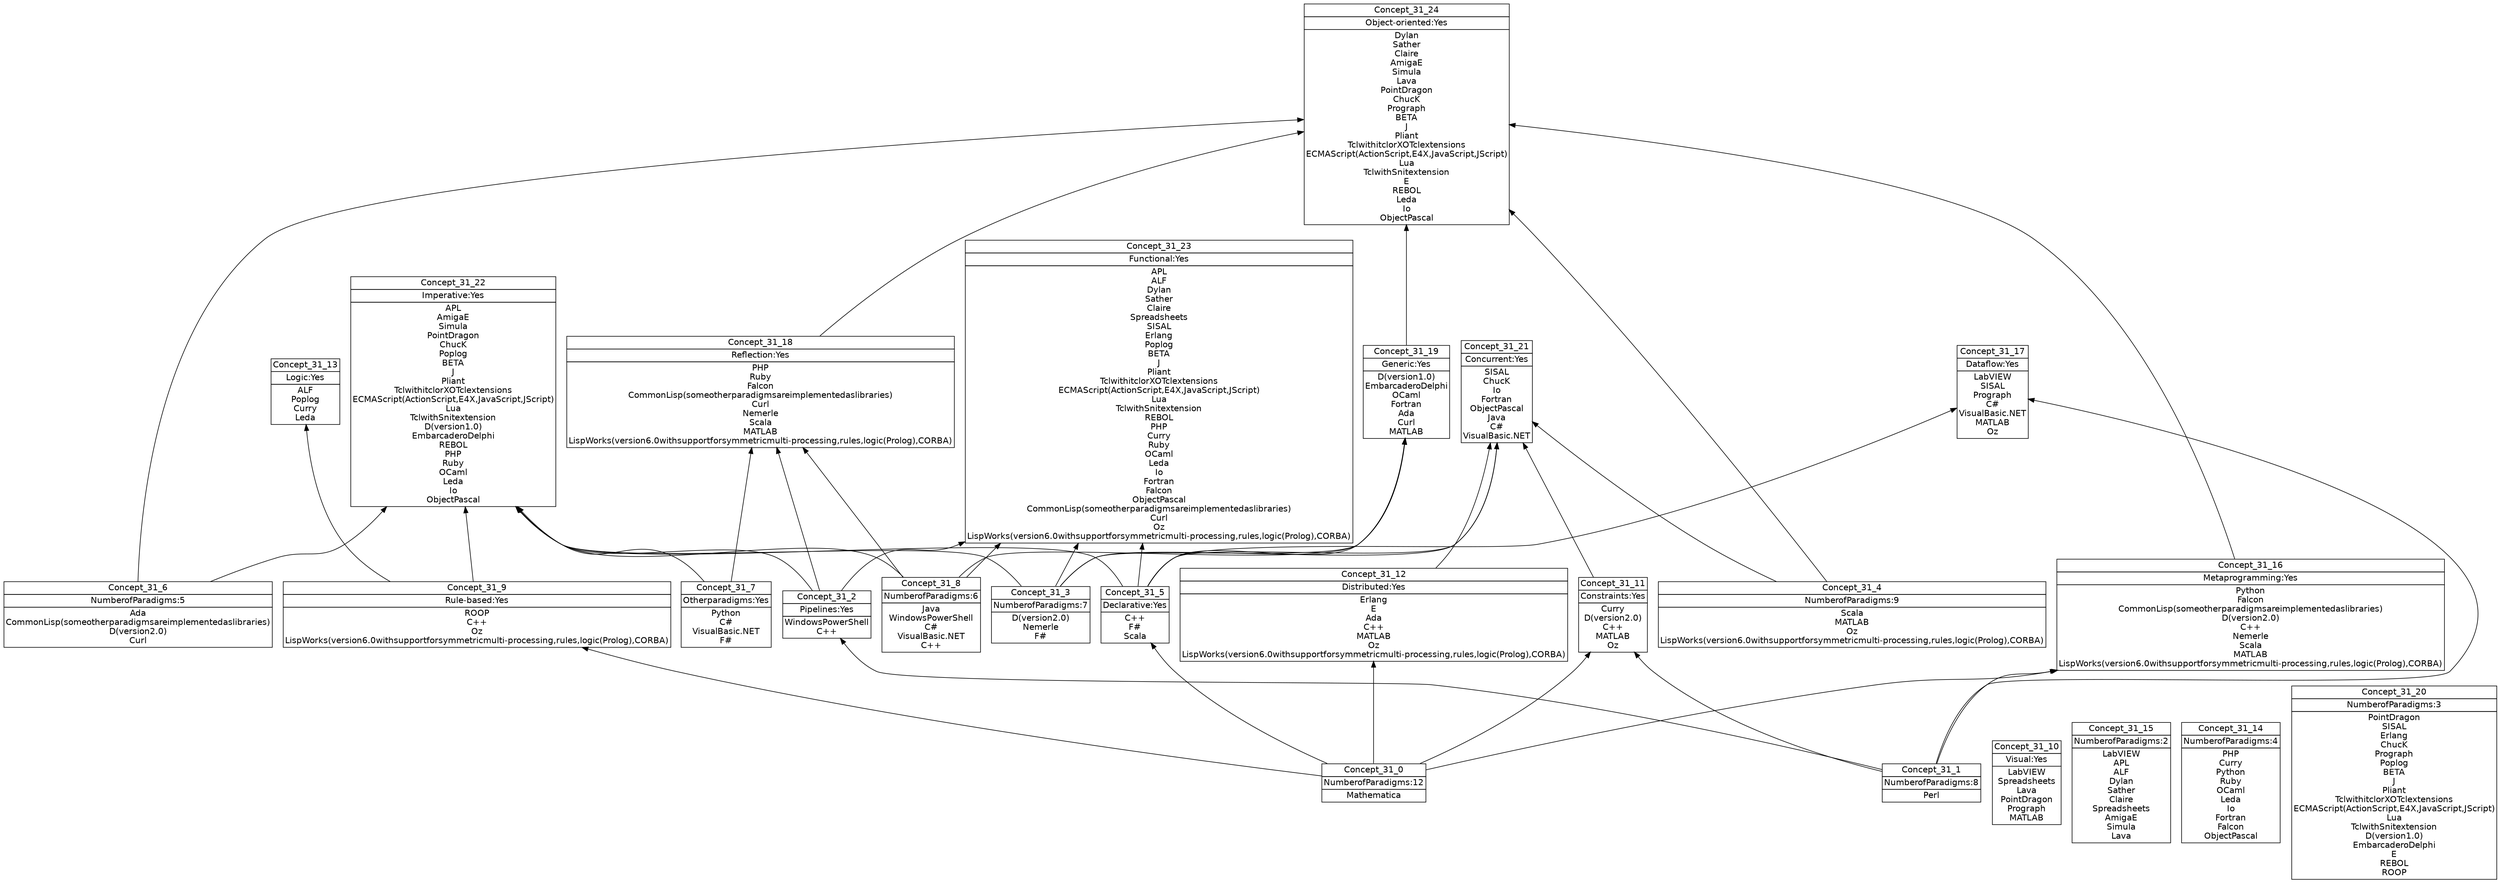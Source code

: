 digraph G { 
	rankdir=BT;
	margin=0;
	node [margin="0.03,0.03",fontname="DejaVu Sans"];
	ranksep=0.3;
	nodesep=0.2;
//graph[label="name:31,concept number:25,object number:56,attribute number:25"
7 [shape=none,label=<<table border="0" cellborder="1" cellspacing="0" port="p"><tr><td>Concept_31_1</td></tr><tr><td>Num­berofPara­digms:8<br/></td></tr><tr><td>Perl<br/></td></tr></table>>];
8 [shape=none,label=<<table border="0" cellborder="1" cellspacing="0" port="p"><tr><td>Concept_31_0</td></tr><tr><td>Num­berofPara­digms:12<br/></td></tr><tr><td>Mathematica<br/></td></tr></table>>];
2 [shape=none,label=<<table border="0" cellborder="1" cellspacing="0" port="p"><tr><td>Concept_31_3</td></tr><tr><td>Num­berofPara­digms:7<br/></td></tr><tr><td>D(version2.0)<br/>Nemerle<br/>F#<br/></td></tr></table>>];
21 [shape=none,label=<<table border="0" cellborder="1" cellspacing="0" port="p"><tr><td>Concept_31_2</td></tr><tr><td>Pipe­lines:Yes<br/></td></tr><tr><td>WindowsPowerShell<br/>C++<br/></td></tr></table>>];
12 [shape=none,label=<<table border="0" cellborder="1" cellspacing="0" port="p"><tr><td>Concept_31_5</td></tr><tr><td>De­clar­at­ive:Yes<br/></td></tr><tr><td>C++<br/>F#<br/>Scala<br/></td></tr></table>>];
4 [shape=none,label=<<table border="0" cellborder="1" cellspacing="0" port="p"><tr><td>Concept_31_6</td></tr><tr><td>Num­berofPara­digms:5<br/></td></tr><tr><td>Ada<br/>CommonLisp(someotherparadigmsareimplementedaslibraries)<br/>D(version2.0)<br/>Curl<br/></td></tr></table>>];
6 [shape=none,label=<<table border="0" cellborder="1" cellspacing="0" port="p"><tr><td>Concept_31_4</td></tr><tr><td>Num­berofPara­digms:9<br/></td></tr><tr><td>Scala<br/>MATLAB<br/>Oz<br/>LispWorks(version6.0withsupportforsymmetricmulti-processing,rules,logic(Prolog),CORBA)<br/></td></tr></table>>];
23 [shape=none,label=<<table border="0" cellborder="1" cellspacing="0" port="p"><tr><td>Concept_31_9</td></tr><tr><td>Rule-based:Yes<br/></td></tr><tr><td>ROOP<br/>C++<br/>Oz<br/>LispWorks(version6.0withsupportforsymmetricmulti-processing,rules,logic(Prolog),CORBA)<br/></td></tr></table>>];
3 [shape=none,label=<<table border="0" cellborder="1" cellspacing="0" port="p"><tr><td>Concept_31_8</td></tr><tr><td>Num­berofPara­digms:6<br/></td></tr><tr><td>Java<br/>WindowsPowerShell<br/>C#<br/>VisualBasic.NET<br/>C++<br/></td></tr></table>>];
22 [shape=none,label=<<table border="0" cellborder="1" cellspacing="0" port="p"><tr><td>Concept_31_10</td></tr><tr><td>Visu­al:Yes<br/></td></tr><tr><td>LabVIEW<br/>Spreadsheets<br/>Lava<br/>PointDragon<br/>Prograph<br/>MATLAB<br/></td></tr></table>>];
10 [shape=none,label=<<table border="0" cellborder="1" cellspacing="0" port="p"><tr><td>Concept_31_11</td></tr><tr><td>Con­straints:Yes<br/></td></tr><tr><td>Curry<br/>D(version2.0)<br/>C++<br/>MATLAB<br/>Oz<br/></td></tr></table>>];
13 [shape=none,label=<<table border="0" cellborder="1" cellspacing="0" port="p"><tr><td>Concept_31_12</td></tr><tr><td>Dis­trib­uted:Yes<br/></td></tr><tr><td>Erlang<br/>E<br/>Ada<br/>C++<br/>MATLAB<br/>Oz<br/>LispWorks(version6.0withsupportforsymmetricmulti-processing,rules,logic(Prolog),CORBA)<br/></td></tr></table>>];
18 [shape=none,label=<<table border="0" cellborder="1" cellspacing="0" port="p"><tr><td>Concept_31_13</td></tr><tr><td>Lo­gic:Yes<br/></td></tr><tr><td>ALF<br/>Poplog<br/>Curry<br/>Leda<br/></td></tr></table>>];
1 [shape=none,label=<<table border="0" cellborder="1" cellspacing="0" port="p"><tr><td>Concept_31_15</td></tr><tr><td>Num­berofPara­digms:2<br/></td></tr><tr><td>LabVIEW<br/>APL<br/>ALF<br/>Dylan<br/>Sather<br/>Claire<br/>Spreadsheets<br/>AmigaE<br/>Simula<br/>Lava<br/></td></tr></table>>];
5 [shape=none,label=<<table border="0" cellborder="1" cellspacing="0" port="p"><tr><td>Concept_31_14</td></tr><tr><td>Num­berofPara­digms:4<br/></td></tr><tr><td>PHP<br/>Curry<br/>Python<br/>Ruby<br/>OCaml<br/>Leda<br/>Io<br/>Fortran<br/>Falcon<br/>ObjectPascal<br/></td></tr></table>>];
15 [shape=none,label=<<table border="0" cellborder="1" cellspacing="0" port="p"><tr><td>Concept_31_16</td></tr><tr><td>Meta­pro­gram­ming:Yes<br/></td></tr><tr><td>Python<br/>Falcon<br/>CommonLisp(someotherparadigmsareimplementedaslibraries)<br/>D(version2.0)<br/>C++<br/>Nemerle<br/>Scala<br/>MATLAB<br/>LispWorks(version6.0withsupportforsymmetricmulti-processing,rules,logic(Prolog),CORBA)<br/></td></tr></table>>];
11 [shape=none,label=<<table border="0" cellborder="1" cellspacing="0" port="p"><tr><td>Concept_31_17</td></tr><tr><td>Data­flow:Yes<br/></td></tr><tr><td>LabVIEW<br/>SISAL<br/>Prograph<br/>C#<br/>VisualBasic.NET<br/>MATLAB<br/>Oz<br/></td></tr></table>>];
16 [shape=none,label=<<table border="0" cellborder="1" cellspacing="0" port="p"><tr><td>Concept_31_19</td></tr><tr><td>Gen­er­ic:Yes<br/></td></tr><tr><td>D(version1.0)<br/>EmbarcaderoDelphi<br/>OCaml<br/>Fortran<br/>Ada<br/>Curl<br/>MATLAB<br/></td></tr></table>>];
19 [shape=none,label=<<table border="0" cellborder="1" cellspacing="0" port="p"><tr><td>Concept_31_18</td></tr><tr><td>Re­flec­tion:Yes<br/></td></tr><tr><td>PHP<br/>Ruby<br/>Falcon<br/>CommonLisp(someotherparadigmsareimplementedaslibraries)<br/>Curl<br/>Nemerle<br/>Scala<br/>MATLAB<br/>LispWorks(version6.0withsupportforsymmetricmulti-processing,rules,logic(Prolog),CORBA)<br/></td></tr></table>>];
0 [shape=none,label=<<table border="0" cellborder="1" cellspacing="0" port="p"><tr><td>Concept_31_20</td></tr><tr><td>Num­berofPara­digms:3<br/></td></tr><tr><td>PointDragon<br/>SISAL<br/>Erlang<br/>ChucK<br/>Prograph<br/>Poplog<br/>BETA<br/>J<br/>Pliant<br/>TclwithitclorXOTclextensions<br/>ECMAScript(ActionScript,E4X,JavaScript,JScript)<br/>Lua<br/>TclwithSnitextension<br/>D(version1.0)<br/>EmbarcaderoDelphi<br/>E<br/>REBOL<br/>ROOP<br/></td></tr></table>>];
9 [shape=none,label=<<table border="0" cellborder="1" cellspacing="0" port="p"><tr><td>Concept_31_21</td></tr><tr><td>Con­cur­rent:Yes<br/></td></tr><tr><td>SISAL<br/>ChucK<br/>Io<br/>Fortran<br/>ObjectPascal<br/>Java<br/>C#<br/>VisualBasic.NET<br/></td></tr></table>>];
17 [shape=none,label=<<table border="0" cellborder="1" cellspacing="0" port="p"><tr><td>Concept_31_22</td></tr><tr><td>Im­per­at­ive:Yes<br/></td></tr><tr><td>APL<br/>AmigaE<br/>Simula<br/>PointDragon<br/>ChucK<br/>Poplog<br/>BETA<br/>J<br/>Pliant<br/>TclwithitclorXOTclextensions<br/>ECMAScript(ActionScript,E4X,JavaScript,JScript)<br/>Lua<br/>TclwithSnitextension<br/>D(version1.0)<br/>EmbarcaderoDelphi<br/>REBOL<br/>PHP<br/>Ruby<br/>OCaml<br/>Leda<br/>Io<br/>ObjectPascal<br/></td></tr></table>>];
14 [shape=none,label=<<table border="0" cellborder="1" cellspacing="0" port="p"><tr><td>Concept_31_23</td></tr><tr><td>Func­tion­al:Yes<br/></td></tr><tr><td>APL<br/>ALF<br/>Dylan<br/>Sather<br/>Claire<br/>Spreadsheets<br/>SISAL<br/>Erlang<br/>Poplog<br/>BETA<br/>J<br/>Pliant<br/>TclwithitclorXOTclextensions<br/>ECMAScript(ActionScript,E4X,JavaScript,JScript)<br/>Lua<br/>TclwithSnitextension<br/>REBOL<br/>PHP<br/>Curry<br/>Ruby<br/>OCaml<br/>Leda<br/>Io<br/>Fortran<br/>Falcon<br/>ObjectPascal<br/>CommonLisp(someotherparadigmsareimplementedaslibraries)<br/>Curl<br/>Oz<br/>LispWorks(version6.0withsupportforsymmetricmulti-processing,rules,logic(Prolog),CORBA)<br/></td></tr></table>>];
20 [shape=none,label=<<table border="0" cellborder="1" cellspacing="0" port="p"><tr><td>Concept_31_24</td></tr><tr><td>Ob­ject-ori­ented:Yes<br/></td></tr><tr><td>Dylan<br/>Sather<br/>Claire<br/>AmigaE<br/>Simula<br/>Lava<br/>PointDragon<br/>ChucK<br/>Prograph<br/>BETA<br/>J<br/>Pliant<br/>TclwithitclorXOTclextensions<br/>ECMAScript(ActionScript,E4X,JavaScript,JScript)<br/>Lua<br/>TclwithSnitextension<br/>E<br/>REBOL<br/>Leda<br/>Io<br/>ObjectPascal<br/></td></tr></table>>];
24 [shape=none,label=<<table border="0" cellborder="1" cellspacing="0" port="p"><tr><td>Concept_31_7</td></tr><tr><td>Oth­erpara­digms:Yes<br/></td></tr><tr><td>Python<br/>C#<br/>VisualBasic.NET<br/>F#<br/></td></tr></table>>];
	7:p -> 21:p
	8:p -> 12:p
	8:p -> 23:p
	8:p -> 10:p
	7:p -> 10:p
	8:p -> 13:p
	23:p -> 18:p
	8:p -> 15:p
	7:p -> 15:p
	12:p -> 11:p
	7:p -> 11:p
	3:p -> 16:p
	2:p -> 16:p
	12:p -> 16:p
	3:p -> 19:p
	21:p -> 19:p
	24:p -> 19:p
	2:p -> 9:p
	12:p -> 9:p
	6:p -> 9:p
	10:p -> 9:p
	13:p -> 9:p
	12:p -> 17:p
	24:p -> 17:p
	4:p -> 17:p
	3:p -> 17:p
	21:p -> 17:p
	2:p -> 17:p
	23:p -> 17:p
	3:p -> 14:p
	21:p -> 14:p
	2:p -> 14:p
	12:p -> 14:p
	4:p -> 20:p
	16:p -> 20:p
	19:p -> 20:p
	6:p -> 20:p
	15:p -> 20:p
}
